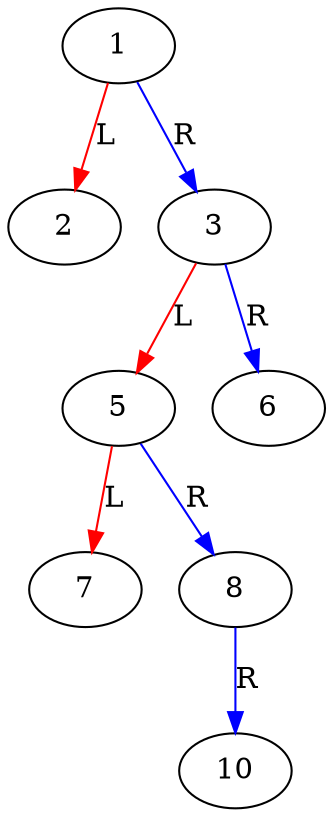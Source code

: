 digraph G{
1658191812464[label="2"];
1658191813376[label="7"];
1658191813440[label="10"];
1658191813408[label="8"];
1658191813408->1658191813440[color="blue",label="R"];
1658191813344[label="5"];
1658191813344->1658191813408[color="blue",label="R"];
1658191813344->1658191813376[color="red",label="L"];
1658191813472[label="6"];
1658191813312[label="3"];
1658191813312->1658191813472[color="blue",label="R"];
1658191813312->1658191813344[color="red",label="L"];
1658191812432[label="1"];
1658191812432->1658191813312[color="blue",label="R"];
1658191812432->1658191812464[color="red",label="L"];
}